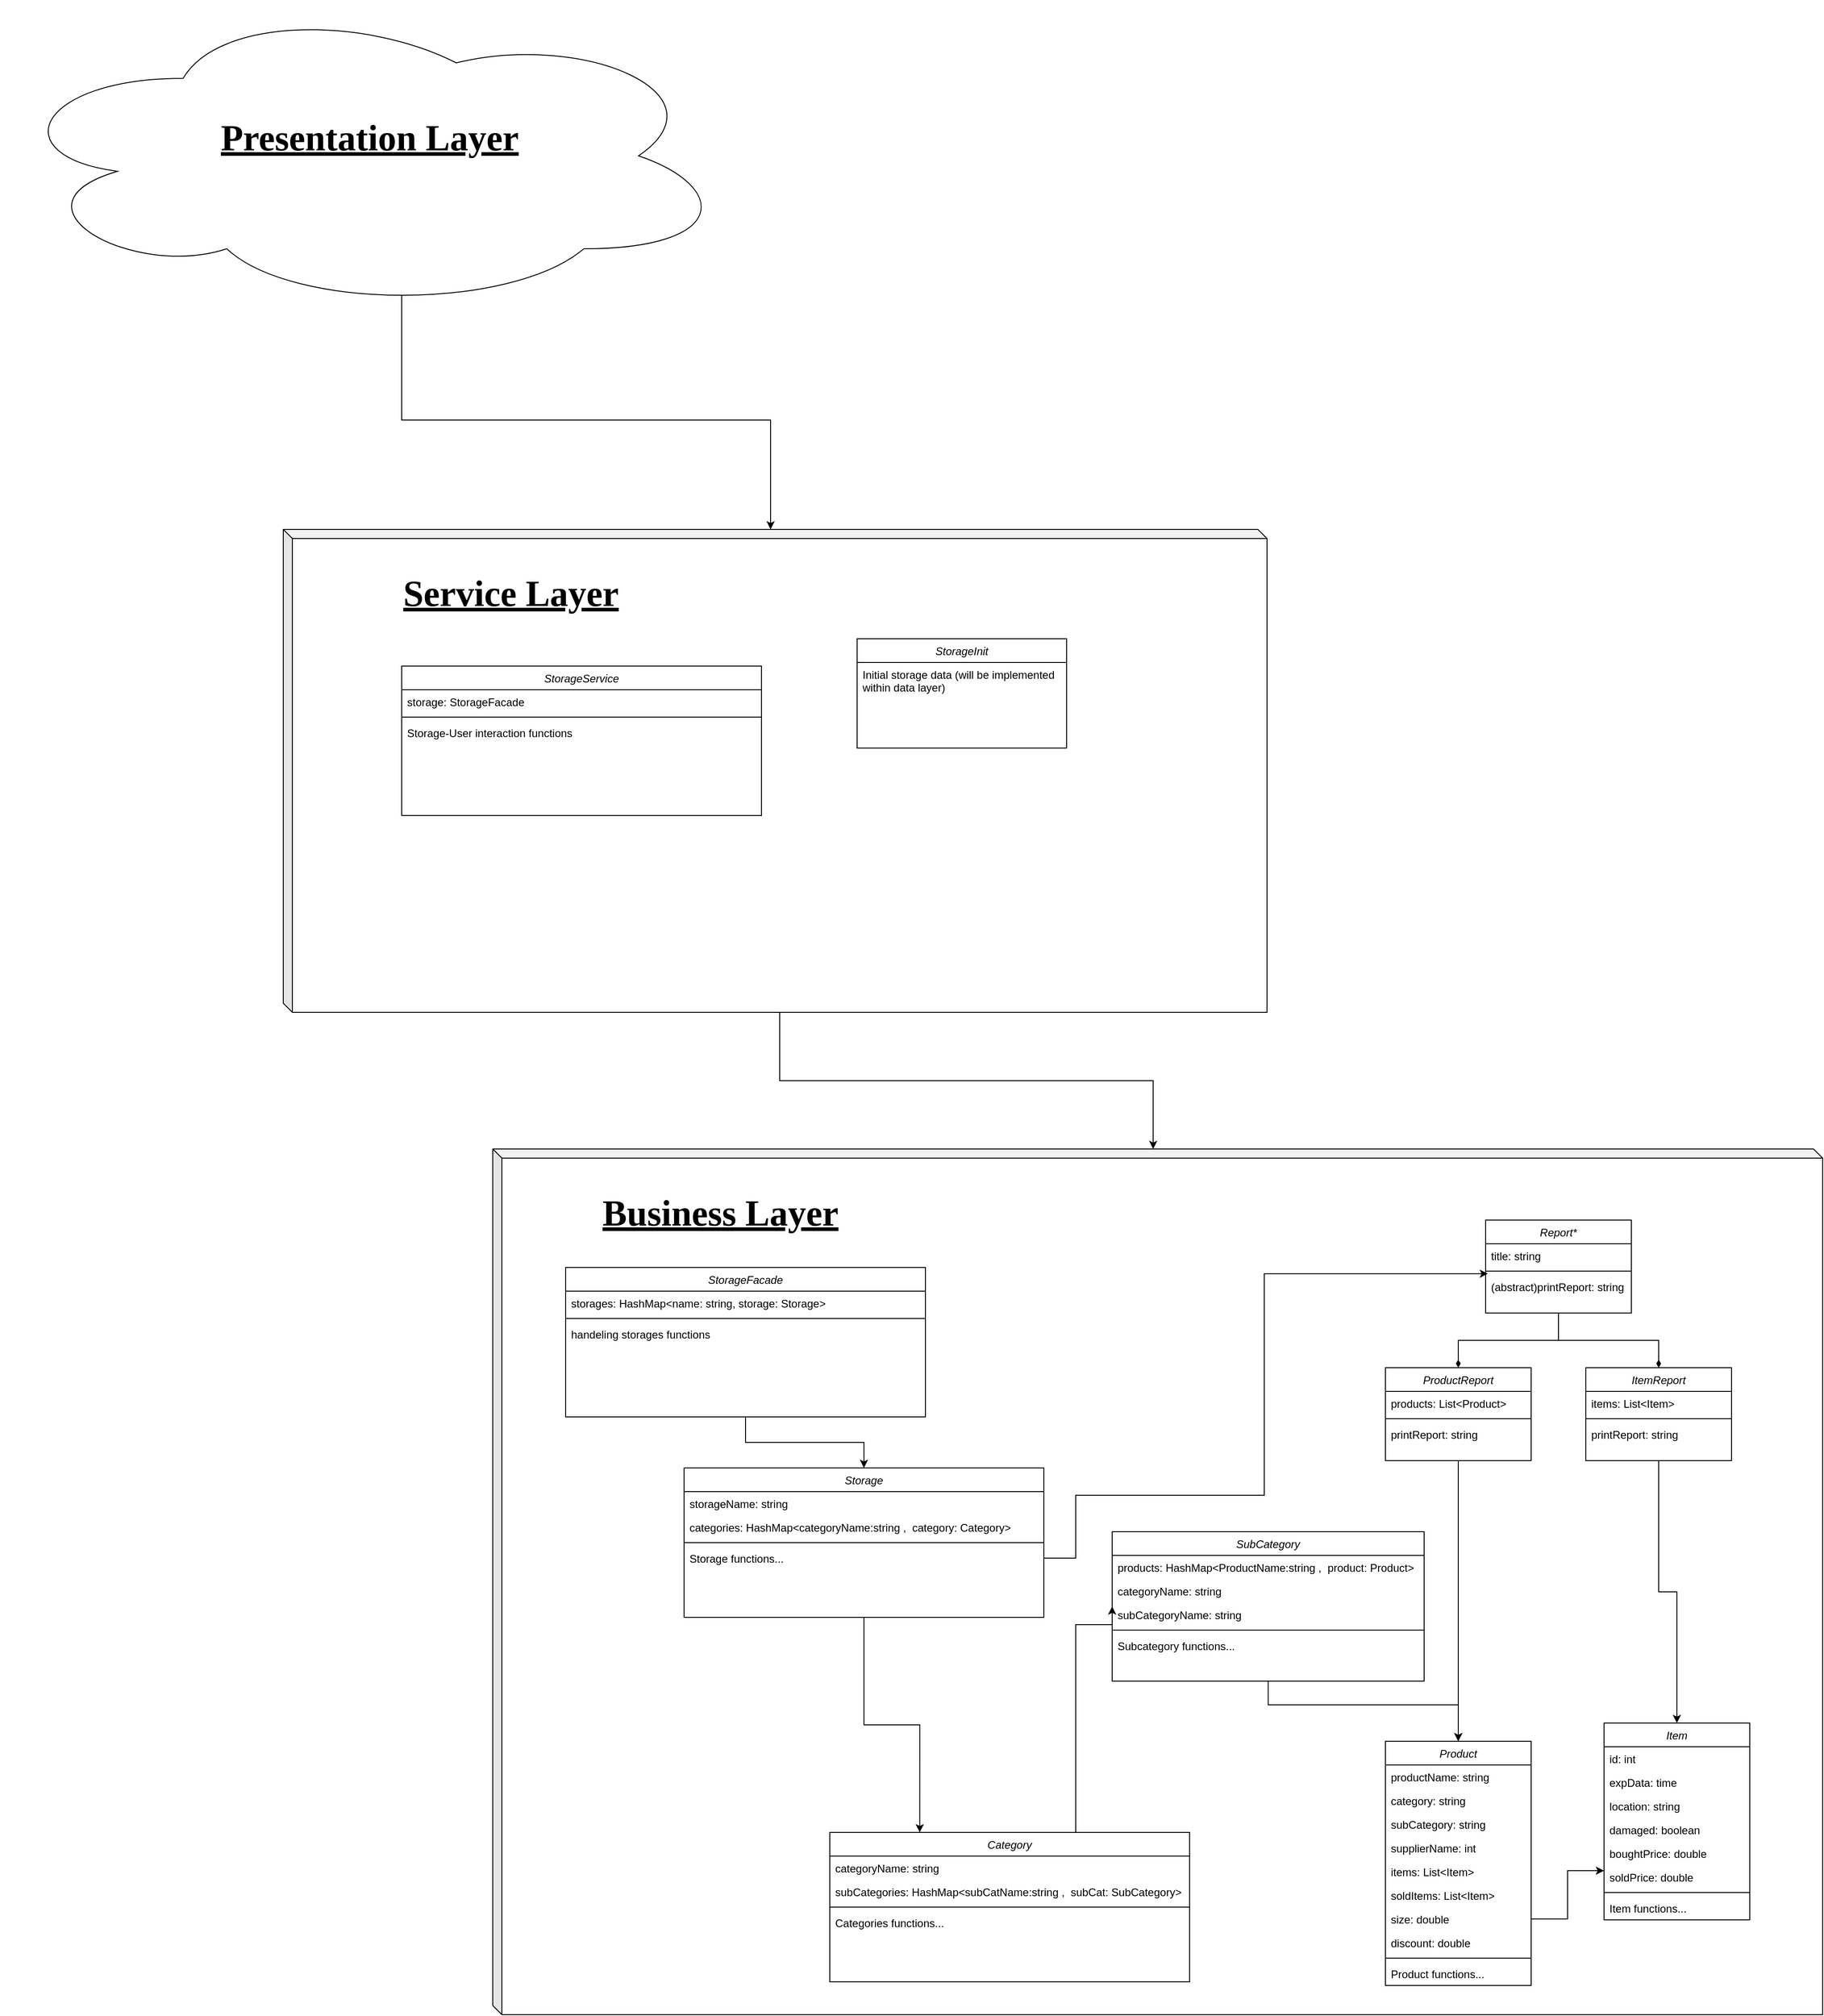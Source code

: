 <mxfile version="24.4.3" type="device">
  <diagram id="C5RBs43oDa-KdzZeNtuy" name="Page-1">
    <mxGraphModel dx="1173" dy="506" grid="1" gridSize="10" guides="1" tooltips="1" connect="1" arrows="1" fold="1" page="1" pageScale="1" pageWidth="3300" pageHeight="4681" math="0" shadow="0">
      <root>
        <mxCell id="WIyWlLk6GJQsqaUBKTNV-0" />
        <mxCell id="WIyWlLk6GJQsqaUBKTNV-1" parent="WIyWlLk6GJQsqaUBKTNV-0" />
        <mxCell id="gx_fRitQp8oqiLDrhO29-1" value="" style="shape=cube;whiteSpace=wrap;html=1;boundedLbl=1;backgroundOutline=1;darkOpacity=0.05;darkOpacity2=0.1;size=10;" parent="WIyWlLk6GJQsqaUBKTNV-1" vertex="1">
          <mxGeometry x="730" y="1440" width="1460" height="950" as="geometry" />
        </mxCell>
        <mxCell id="gx_fRitQp8oqiLDrhO29-2" value="&lt;h1&gt;&lt;font face=&quot;Verdana&quot; size=&quot;1&quot; style=&quot;&quot;&gt;&lt;u style=&quot;font-size: 40px;&quot;&gt;Business Layer&lt;/u&gt;&lt;/font&gt;&lt;/h1&gt;" style="text;html=1;align=center;verticalAlign=middle;whiteSpace=wrap;rounded=0;" parent="WIyWlLk6GJQsqaUBKTNV-1" vertex="1">
          <mxGeometry x="790" y="1490" width="380" height="40" as="geometry" />
        </mxCell>
        <mxCell id="gx_fRitQp8oqiLDrhO29-7" value="Product" style="swimlane;fontStyle=2;align=center;verticalAlign=top;childLayout=stackLayout;horizontal=1;startSize=26;horizontalStack=0;resizeParent=1;resizeLast=0;collapsible=1;marginBottom=0;rounded=0;shadow=0;strokeWidth=1;" parent="WIyWlLk6GJQsqaUBKTNV-1" vertex="1">
          <mxGeometry x="1710" y="2090" width="160" height="268" as="geometry">
            <mxRectangle x="230" y="140" width="160" height="26" as="alternateBounds" />
          </mxGeometry>
        </mxCell>
        <mxCell id="gx_fRitQp8oqiLDrhO29-8" value="productName: string" style="text;align=left;verticalAlign=top;spacingLeft=4;spacingRight=4;overflow=hidden;rotatable=0;points=[[0,0.5],[1,0.5]];portConstraint=eastwest;" parent="gx_fRitQp8oqiLDrhO29-7" vertex="1">
          <mxGeometry y="26" width="160" height="26" as="geometry" />
        </mxCell>
        <mxCell id="gx_fRitQp8oqiLDrhO29-45" value="category: string" style="text;align=left;verticalAlign=top;spacingLeft=4;spacingRight=4;overflow=hidden;rotatable=0;points=[[0,0.5],[1,0.5]];portConstraint=eastwest;" parent="gx_fRitQp8oqiLDrhO29-7" vertex="1">
          <mxGeometry y="52" width="160" height="26" as="geometry" />
        </mxCell>
        <mxCell id="gx_fRitQp8oqiLDrhO29-46" value="subCategory: string" style="text;align=left;verticalAlign=top;spacingLeft=4;spacingRight=4;overflow=hidden;rotatable=0;points=[[0,0.5],[1,0.5]];portConstraint=eastwest;" parent="gx_fRitQp8oqiLDrhO29-7" vertex="1">
          <mxGeometry y="78" width="160" height="26" as="geometry" />
        </mxCell>
        <mxCell id="gx_fRitQp8oqiLDrhO29-10" value="supplierName: int&#xa;" style="text;align=left;verticalAlign=top;spacingLeft=4;spacingRight=4;overflow=hidden;rotatable=0;points=[[0,0.5],[1,0.5]];portConstraint=eastwest;rounded=0;shadow=0;html=0;" parent="gx_fRitQp8oqiLDrhO29-7" vertex="1">
          <mxGeometry y="104" width="160" height="26" as="geometry" />
        </mxCell>
        <mxCell id="gx_fRitQp8oqiLDrhO29-13" value="items: List&lt;Item&gt;" style="text;align=left;verticalAlign=top;spacingLeft=4;spacingRight=4;overflow=hidden;rotatable=0;points=[[0,0.5],[1,0.5]];portConstraint=eastwest;rounded=0;shadow=0;html=0;" parent="gx_fRitQp8oqiLDrhO29-7" vertex="1">
          <mxGeometry y="130" width="160" height="26" as="geometry" />
        </mxCell>
        <mxCell id="gx_fRitQp8oqiLDrhO29-129" value="soldItems: List&lt;Item&gt;" style="text;align=left;verticalAlign=top;spacingLeft=4;spacingRight=4;overflow=hidden;rotatable=0;points=[[0,0.5],[1,0.5]];portConstraint=eastwest;rounded=0;shadow=0;html=0;" parent="gx_fRitQp8oqiLDrhO29-7" vertex="1">
          <mxGeometry y="156" width="160" height="26" as="geometry" />
        </mxCell>
        <mxCell id="gx_fRitQp8oqiLDrhO29-41" value="size: double" style="text;align=left;verticalAlign=top;spacingLeft=4;spacingRight=4;overflow=hidden;rotatable=0;points=[[0,0.5],[1,0.5]];portConstraint=eastwest;rounded=0;shadow=0;html=0;" parent="gx_fRitQp8oqiLDrhO29-7" vertex="1">
          <mxGeometry y="182" width="160" height="26" as="geometry" />
        </mxCell>
        <mxCell id="gx_fRitQp8oqiLDrhO29-52" value="discount: double" style="text;align=left;verticalAlign=top;spacingLeft=4;spacingRight=4;overflow=hidden;rotatable=0;points=[[0,0.5],[1,0.5]];portConstraint=eastwest;rounded=0;shadow=0;html=0;" parent="gx_fRitQp8oqiLDrhO29-7" vertex="1">
          <mxGeometry y="208" width="160" height="26" as="geometry" />
        </mxCell>
        <mxCell id="gx_fRitQp8oqiLDrhO29-11" value="" style="line;html=1;strokeWidth=1;align=left;verticalAlign=middle;spacingTop=-1;spacingLeft=3;spacingRight=3;rotatable=0;labelPosition=right;points=[];portConstraint=eastwest;" parent="gx_fRitQp8oqiLDrhO29-7" vertex="1">
          <mxGeometry y="234" width="160" height="8" as="geometry" />
        </mxCell>
        <mxCell id="gx_fRitQp8oqiLDrhO29-116" value="Product functions..." style="text;align=left;verticalAlign=top;spacingLeft=4;spacingRight=4;overflow=hidden;rotatable=0;points=[[0,0.5],[1,0.5]];portConstraint=eastwest;rounded=0;shadow=0;html=0;" parent="gx_fRitQp8oqiLDrhO29-7" vertex="1">
          <mxGeometry y="242" width="160" height="26" as="geometry" />
        </mxCell>
        <mxCell id="gx_fRitQp8oqiLDrhO29-66" style="edgeStyle=orthogonalEdgeStyle;rounded=0;orthogonalLoop=1;jettySize=auto;html=1;exitX=0.75;exitY=0;exitDx=0;exitDy=0;entryX=0;entryY=0.5;entryDx=0;entryDy=0;" parent="WIyWlLk6GJQsqaUBKTNV-1" source="gx_fRitQp8oqiLDrhO29-17" target="gx_fRitQp8oqiLDrhO29-29" edge="1">
          <mxGeometry relative="1" as="geometry">
            <Array as="points">
              <mxPoint x="1370" y="2190" />
              <mxPoint x="1370" y="1962" />
            </Array>
          </mxGeometry>
        </mxCell>
        <mxCell id="gx_fRitQp8oqiLDrhO29-17" value="Category" style="swimlane;fontStyle=2;align=center;verticalAlign=top;childLayout=stackLayout;horizontal=1;startSize=26;horizontalStack=0;resizeParent=1;resizeLast=0;collapsible=1;marginBottom=0;rounded=0;shadow=0;strokeWidth=1;" parent="WIyWlLk6GJQsqaUBKTNV-1" vertex="1">
          <mxGeometry x="1100" y="2190" width="395" height="164" as="geometry">
            <mxRectangle x="230" y="140" width="160" height="26" as="alternateBounds" />
          </mxGeometry>
        </mxCell>
        <mxCell id="gx_fRitQp8oqiLDrhO29-126" value="categoryName: string" style="text;align=left;verticalAlign=top;spacingLeft=4;spacingRight=4;overflow=hidden;rotatable=0;points=[[0,0.5],[1,0.5]];portConstraint=eastwest;rounded=0;shadow=0;html=0;" parent="gx_fRitQp8oqiLDrhO29-17" vertex="1">
          <mxGeometry y="26" width="395" height="26" as="geometry" />
        </mxCell>
        <mxCell id="gx_fRitQp8oqiLDrhO29-20" value="subCategories: HashMap&lt;subCatName:string ,  subCat: SubCategory&gt;" style="text;align=left;verticalAlign=top;spacingLeft=4;spacingRight=4;overflow=hidden;rotatable=0;points=[[0,0.5],[1,0.5]];portConstraint=eastwest;rounded=0;shadow=0;html=0;" parent="gx_fRitQp8oqiLDrhO29-17" vertex="1">
          <mxGeometry y="52" width="395" height="26" as="geometry" />
        </mxCell>
        <mxCell id="gx_fRitQp8oqiLDrhO29-21" value="" style="line;html=1;strokeWidth=1;align=left;verticalAlign=middle;spacingTop=-1;spacingLeft=3;spacingRight=3;rotatable=0;labelPosition=right;points=[];portConstraint=eastwest;" parent="gx_fRitQp8oqiLDrhO29-17" vertex="1">
          <mxGeometry y="78" width="395" height="8" as="geometry" />
        </mxCell>
        <mxCell id="gx_fRitQp8oqiLDrhO29-115" value="Categories functions..." style="text;align=left;verticalAlign=top;spacingLeft=4;spacingRight=4;overflow=hidden;rotatable=0;points=[[0,0.5],[1,0.5]];portConstraint=eastwest;rounded=0;shadow=0;html=0;" parent="gx_fRitQp8oqiLDrhO29-17" vertex="1">
          <mxGeometry y="86" width="395" height="26" as="geometry" />
        </mxCell>
        <mxCell id="gx_fRitQp8oqiLDrhO29-23" value="Item" style="swimlane;fontStyle=2;align=center;verticalAlign=top;childLayout=stackLayout;horizontal=1;startSize=26;horizontalStack=0;resizeParent=1;resizeLast=0;collapsible=1;marginBottom=0;rounded=0;shadow=0;strokeWidth=1;" parent="WIyWlLk6GJQsqaUBKTNV-1" vertex="1">
          <mxGeometry x="1950" y="2070" width="160" height="216" as="geometry">
            <mxRectangle x="230" y="140" width="160" height="26" as="alternateBounds" />
          </mxGeometry>
        </mxCell>
        <mxCell id="gx_fRitQp8oqiLDrhO29-47" value="id: int" style="text;align=left;verticalAlign=top;spacingLeft=4;spacingRight=4;overflow=hidden;rotatable=0;points=[[0,0.5],[1,0.5]];portConstraint=eastwest;rounded=0;shadow=0;html=0;" parent="gx_fRitQp8oqiLDrhO29-23" vertex="1">
          <mxGeometry y="26" width="160" height="26" as="geometry" />
        </mxCell>
        <mxCell id="gx_fRitQp8oqiLDrhO29-24" value="expData: time" style="text;align=left;verticalAlign=top;spacingLeft=4;spacingRight=4;overflow=hidden;rotatable=0;points=[[0,0.5],[1,0.5]];portConstraint=eastwest;" parent="gx_fRitQp8oqiLDrhO29-23" vertex="1">
          <mxGeometry y="52" width="160" height="26" as="geometry" />
        </mxCell>
        <mxCell id="gx_fRitQp8oqiLDrhO29-9" value="location: string" style="text;align=left;verticalAlign=top;spacingLeft=4;spacingRight=4;overflow=hidden;rotatable=0;points=[[0,0.5],[1,0.5]];portConstraint=eastwest;rounded=0;shadow=0;html=0;" parent="gx_fRitQp8oqiLDrhO29-23" vertex="1">
          <mxGeometry y="78" width="160" height="26" as="geometry" />
        </mxCell>
        <mxCell id="gx_fRitQp8oqiLDrhO29-49" value="damaged: boolean" style="text;align=left;verticalAlign=top;spacingLeft=4;spacingRight=4;overflow=hidden;rotatable=0;points=[[0,0.5],[1,0.5]];portConstraint=eastwest;rounded=0;shadow=0;html=0;" parent="gx_fRitQp8oqiLDrhO29-23" vertex="1">
          <mxGeometry y="104" width="160" height="26" as="geometry" />
        </mxCell>
        <mxCell id="gx_fRitQp8oqiLDrhO29-50" value="boughtPrice: double" style="text;align=left;verticalAlign=top;spacingLeft=4;spacingRight=4;overflow=hidden;rotatable=0;points=[[0,0.5],[1,0.5]];portConstraint=eastwest;rounded=0;shadow=0;html=0;" parent="gx_fRitQp8oqiLDrhO29-23" vertex="1">
          <mxGeometry y="130" width="160" height="26" as="geometry" />
        </mxCell>
        <mxCell id="gx_fRitQp8oqiLDrhO29-51" value="soldPrice: double" style="text;align=left;verticalAlign=top;spacingLeft=4;spacingRight=4;overflow=hidden;rotatable=0;points=[[0,0.5],[1,0.5]];portConstraint=eastwest;rounded=0;shadow=0;html=0;" parent="gx_fRitQp8oqiLDrhO29-23" vertex="1">
          <mxGeometry y="156" width="160" height="26" as="geometry" />
        </mxCell>
        <mxCell id="gx_fRitQp8oqiLDrhO29-27" value="" style="line;html=1;strokeWidth=1;align=left;verticalAlign=middle;spacingTop=-1;spacingLeft=3;spacingRight=3;rotatable=0;labelPosition=right;points=[];portConstraint=eastwest;" parent="gx_fRitQp8oqiLDrhO29-23" vertex="1">
          <mxGeometry y="182" width="160" height="8" as="geometry" />
        </mxCell>
        <mxCell id="gx_fRitQp8oqiLDrhO29-120" value="Item functions..." style="text;align=left;verticalAlign=top;spacingLeft=4;spacingRight=4;overflow=hidden;rotatable=0;points=[[0,0.5],[1,0.5]];portConstraint=eastwest;rounded=0;shadow=0;html=0;" parent="gx_fRitQp8oqiLDrhO29-23" vertex="1">
          <mxGeometry y="190" width="160" height="26" as="geometry" />
        </mxCell>
        <mxCell id="gx_fRitQp8oqiLDrhO29-64" style="edgeStyle=orthogonalEdgeStyle;rounded=0;orthogonalLoop=1;jettySize=auto;html=1;exitX=0.5;exitY=1;exitDx=0;exitDy=0;entryX=0.5;entryY=0;entryDx=0;entryDy=0;" parent="WIyWlLk6GJQsqaUBKTNV-1" source="gx_fRitQp8oqiLDrhO29-29" target="gx_fRitQp8oqiLDrhO29-7" edge="1">
          <mxGeometry relative="1" as="geometry">
            <Array as="points">
              <mxPoint x="1581" y="2050" />
              <mxPoint x="1790" y="2050" />
            </Array>
          </mxGeometry>
        </mxCell>
        <mxCell id="gx_fRitQp8oqiLDrhO29-29" value="SubCategory" style="swimlane;fontStyle=2;align=center;verticalAlign=top;childLayout=stackLayout;horizontal=1;startSize=26;horizontalStack=0;resizeParent=1;resizeLast=0;collapsible=1;marginBottom=0;rounded=0;shadow=0;strokeWidth=1;" parent="WIyWlLk6GJQsqaUBKTNV-1" vertex="1">
          <mxGeometry x="1410" y="1860" width="342.5" height="164" as="geometry">
            <mxRectangle x="230" y="140" width="160" height="26" as="alternateBounds" />
          </mxGeometry>
        </mxCell>
        <mxCell id="gx_fRitQp8oqiLDrhO29-30" value="products: HashMap&lt;ProductName:string ,  product: Product&gt;" style="text;align=left;verticalAlign=top;spacingLeft=4;spacingRight=4;overflow=hidden;rotatable=0;points=[[0,0.5],[1,0.5]];portConstraint=eastwest;rounded=0;shadow=0;html=0;" parent="gx_fRitQp8oqiLDrhO29-29" vertex="1">
          <mxGeometry y="26" width="342.5" height="26" as="geometry" />
        </mxCell>
        <mxCell id="gx_fRitQp8oqiLDrhO29-127" value="categoryName: string" style="text;align=left;verticalAlign=top;spacingLeft=4;spacingRight=4;overflow=hidden;rotatable=0;points=[[0,0.5],[1,0.5]];portConstraint=eastwest;rounded=0;shadow=0;html=0;" parent="gx_fRitQp8oqiLDrhO29-29" vertex="1">
          <mxGeometry y="52" width="342.5" height="26" as="geometry" />
        </mxCell>
        <mxCell id="gx_fRitQp8oqiLDrhO29-128" value="subCategoryName: string" style="text;align=left;verticalAlign=top;spacingLeft=4;spacingRight=4;overflow=hidden;rotatable=0;points=[[0,0.5],[1,0.5]];portConstraint=eastwest;rounded=0;shadow=0;html=0;" parent="gx_fRitQp8oqiLDrhO29-29" vertex="1">
          <mxGeometry y="78" width="342.5" height="26" as="geometry" />
        </mxCell>
        <mxCell id="gx_fRitQp8oqiLDrhO29-32" value="" style="line;html=1;strokeWidth=1;align=left;verticalAlign=middle;spacingTop=-1;spacingLeft=3;spacingRight=3;rotatable=0;labelPosition=right;points=[];portConstraint=eastwest;" parent="gx_fRitQp8oqiLDrhO29-29" vertex="1">
          <mxGeometry y="104" width="342.5" height="8" as="geometry" />
        </mxCell>
        <mxCell id="gx_fRitQp8oqiLDrhO29-121" value="Subcategory functions..." style="text;align=left;verticalAlign=top;spacingLeft=4;spacingRight=4;overflow=hidden;rotatable=0;points=[[0,0.5],[1,0.5]];portConstraint=eastwest;rounded=0;shadow=0;html=0;" parent="gx_fRitQp8oqiLDrhO29-29" vertex="1">
          <mxGeometry y="112" width="342.5" height="26" as="geometry" />
        </mxCell>
        <mxCell id="gx_fRitQp8oqiLDrhO29-44" style="edgeStyle=orthogonalEdgeStyle;rounded=0;orthogonalLoop=1;jettySize=auto;html=1;exitX=1;exitY=0.5;exitDx=0;exitDy=0;entryX=0;entryY=0.75;entryDx=0;entryDy=0;" parent="WIyWlLk6GJQsqaUBKTNV-1" source="gx_fRitQp8oqiLDrhO29-41" target="gx_fRitQp8oqiLDrhO29-23" edge="1">
          <mxGeometry relative="1" as="geometry" />
        </mxCell>
        <mxCell id="gx_fRitQp8oqiLDrhO29-67" style="edgeStyle=orthogonalEdgeStyle;rounded=0;orthogonalLoop=1;jettySize=auto;html=1;exitX=0.5;exitY=1;exitDx=0;exitDy=0;entryX=0.25;entryY=0;entryDx=0;entryDy=0;" parent="WIyWlLk6GJQsqaUBKTNV-1" source="gx_fRitQp8oqiLDrhO29-54" target="gx_fRitQp8oqiLDrhO29-17" edge="1">
          <mxGeometry relative="1" as="geometry" />
        </mxCell>
        <mxCell id="gx_fRitQp8oqiLDrhO29-54" value="Storage" style="swimlane;fontStyle=2;align=center;verticalAlign=top;childLayout=stackLayout;horizontal=1;startSize=26;horizontalStack=0;resizeParent=1;resizeLast=0;collapsible=1;marginBottom=0;rounded=0;shadow=0;strokeWidth=1;" parent="WIyWlLk6GJQsqaUBKTNV-1" vertex="1">
          <mxGeometry x="940" y="1790" width="395" height="164" as="geometry">
            <mxRectangle x="230" y="140" width="160" height="26" as="alternateBounds" />
          </mxGeometry>
        </mxCell>
        <mxCell id="gx_fRitQp8oqiLDrhO29-55" value="storageName: string" style="text;align=left;verticalAlign=top;spacingLeft=4;spacingRight=4;overflow=hidden;rotatable=0;points=[[0,0.5],[1,0.5]];portConstraint=eastwest;rounded=0;shadow=0;html=0;" parent="gx_fRitQp8oqiLDrhO29-54" vertex="1">
          <mxGeometry y="26" width="395" height="26" as="geometry" />
        </mxCell>
        <mxCell id="gx_fRitQp8oqiLDrhO29-58" value="categories: HashMap&lt;categoryName:string ,  category: Category&gt;" style="text;align=left;verticalAlign=top;spacingLeft=4;spacingRight=4;overflow=hidden;rotatable=0;points=[[0,0.5],[1,0.5]];portConstraint=eastwest;rounded=0;shadow=0;html=0;" parent="gx_fRitQp8oqiLDrhO29-54" vertex="1">
          <mxGeometry y="52" width="395" height="26" as="geometry" />
        </mxCell>
        <mxCell id="gx_fRitQp8oqiLDrhO29-56" value="" style="line;html=1;strokeWidth=1;align=left;verticalAlign=middle;spacingTop=-1;spacingLeft=3;spacingRight=3;rotatable=0;labelPosition=right;points=[];portConstraint=eastwest;" parent="gx_fRitQp8oqiLDrhO29-54" vertex="1">
          <mxGeometry y="78" width="395" height="8" as="geometry" />
        </mxCell>
        <mxCell id="gx_fRitQp8oqiLDrhO29-113" value="Storage functions..." style="text;align=left;verticalAlign=top;spacingLeft=4;spacingRight=4;overflow=hidden;rotatable=0;points=[[0,0.5],[1,0.5]];portConstraint=eastwest;rounded=0;shadow=0;html=0;" parent="gx_fRitQp8oqiLDrhO29-54" vertex="1">
          <mxGeometry y="86" width="395" height="26" as="geometry" />
        </mxCell>
        <mxCell id="gx_fRitQp8oqiLDrhO29-68" style="edgeStyle=orthogonalEdgeStyle;rounded=0;orthogonalLoop=1;jettySize=auto;html=1;exitX=0.5;exitY=1;exitDx=0;exitDy=0;entryX=0.5;entryY=0;entryDx=0;entryDy=0;" parent="WIyWlLk6GJQsqaUBKTNV-1" source="gx_fRitQp8oqiLDrhO29-60" target="gx_fRitQp8oqiLDrhO29-54" edge="1">
          <mxGeometry relative="1" as="geometry" />
        </mxCell>
        <mxCell id="gx_fRitQp8oqiLDrhO29-60" value="StorageFacade" style="swimlane;fontStyle=2;align=center;verticalAlign=top;childLayout=stackLayout;horizontal=1;startSize=26;horizontalStack=0;resizeParent=1;resizeLast=0;collapsible=1;marginBottom=0;rounded=0;shadow=0;strokeWidth=1;" parent="WIyWlLk6GJQsqaUBKTNV-1" vertex="1">
          <mxGeometry x="810" y="1570" width="395" height="164" as="geometry">
            <mxRectangle x="230" y="140" width="160" height="26" as="alternateBounds" />
          </mxGeometry>
        </mxCell>
        <mxCell id="gx_fRitQp8oqiLDrhO29-62" value="storages: HashMap&lt;name: string, storage: Storage&gt;" style="text;align=left;verticalAlign=top;spacingLeft=4;spacingRight=4;overflow=hidden;rotatable=0;points=[[0,0.5],[1,0.5]];portConstraint=eastwest;rounded=0;shadow=0;html=0;" parent="gx_fRitQp8oqiLDrhO29-60" vertex="1">
          <mxGeometry y="26" width="395" height="26" as="geometry" />
        </mxCell>
        <mxCell id="gx_fRitQp8oqiLDrhO29-63" value="" style="line;html=1;strokeWidth=1;align=left;verticalAlign=middle;spacingTop=-1;spacingLeft=3;spacingRight=3;rotatable=0;labelPosition=right;points=[];portConstraint=eastwest;" parent="gx_fRitQp8oqiLDrhO29-60" vertex="1">
          <mxGeometry y="52" width="395" height="8" as="geometry" />
        </mxCell>
        <mxCell id="gx_fRitQp8oqiLDrhO29-114" value="handeling storages functions" style="text;align=left;verticalAlign=top;spacingLeft=4;spacingRight=4;overflow=hidden;rotatable=0;points=[[0,0.5],[1,0.5]];portConstraint=eastwest;rounded=0;shadow=0;html=0;" parent="gx_fRitQp8oqiLDrhO29-60" vertex="1">
          <mxGeometry y="60" width="395" height="26" as="geometry" />
        </mxCell>
        <mxCell id="gx_fRitQp8oqiLDrhO29-69" value="" style="shape=cube;whiteSpace=wrap;html=1;boundedLbl=1;backgroundOutline=1;darkOpacity=0.05;darkOpacity2=0.1;size=10;" parent="WIyWlLk6GJQsqaUBKTNV-1" vertex="1">
          <mxGeometry x="500" y="760" width="1080" height="530" as="geometry" />
        </mxCell>
        <mxCell id="gx_fRitQp8oqiLDrhO29-70" value="&lt;h1&gt;&lt;font face=&quot;Verdana&quot; size=&quot;1&quot; style=&quot;&quot;&gt;&lt;u style=&quot;font-size: 40px;&quot;&gt;Service Layer&lt;/u&gt;&lt;/font&gt;&lt;/h1&gt;" style="text;html=1;align=center;verticalAlign=middle;whiteSpace=wrap;rounded=0;" parent="WIyWlLk6GJQsqaUBKTNV-1" vertex="1">
          <mxGeometry x="560" y="810" width="380" height="40" as="geometry" />
        </mxCell>
        <mxCell id="gx_fRitQp8oqiLDrhO29-103" value="StorageService" style="swimlane;fontStyle=2;align=center;verticalAlign=top;childLayout=stackLayout;horizontal=1;startSize=26;horizontalStack=0;resizeParent=1;resizeLast=0;collapsible=1;marginBottom=0;rounded=0;shadow=0;strokeWidth=1;" parent="WIyWlLk6GJQsqaUBKTNV-1" vertex="1">
          <mxGeometry x="630" y="910" width="395" height="164" as="geometry">
            <mxRectangle x="230" y="140" width="160" height="26" as="alternateBounds" />
          </mxGeometry>
        </mxCell>
        <mxCell id="gx_fRitQp8oqiLDrhO29-104" value="storage: StorageFacade" style="text;align=left;verticalAlign=top;spacingLeft=4;spacingRight=4;overflow=hidden;rotatable=0;points=[[0,0.5],[1,0.5]];portConstraint=eastwest;rounded=0;shadow=0;html=0;" parent="gx_fRitQp8oqiLDrhO29-103" vertex="1">
          <mxGeometry y="26" width="395" height="26" as="geometry" />
        </mxCell>
        <mxCell id="gx_fRitQp8oqiLDrhO29-106" value="" style="line;html=1;strokeWidth=1;align=left;verticalAlign=middle;spacingTop=-1;spacingLeft=3;spacingRight=3;rotatable=0;labelPosition=right;points=[];portConstraint=eastwest;" parent="gx_fRitQp8oqiLDrhO29-103" vertex="1">
          <mxGeometry y="52" width="395" height="8" as="geometry" />
        </mxCell>
        <mxCell id="gx_fRitQp8oqiLDrhO29-111" value="Storage-User interaction functions" style="text;align=left;verticalAlign=top;spacingLeft=4;spacingRight=4;overflow=hidden;rotatable=0;points=[[0,0.5],[1,0.5]];portConstraint=eastwest;rounded=0;shadow=0;html=0;" parent="gx_fRitQp8oqiLDrhO29-103" vertex="1">
          <mxGeometry y="60" width="395" height="26" as="geometry" />
        </mxCell>
        <mxCell id="gx_fRitQp8oqiLDrhO29-107" value="" style="ellipse;shape=cloud;whiteSpace=wrap;html=1;" parent="WIyWlLk6GJQsqaUBKTNV-1" vertex="1">
          <mxGeometry x="190" y="180" width="800" height="340" as="geometry" />
        </mxCell>
        <mxCell id="gx_fRitQp8oqiLDrhO29-108" value="&lt;h1&gt;&lt;font face=&quot;Verdana&quot; size=&quot;1&quot; style=&quot;&quot;&gt;&lt;u style=&quot;font-size: 40px;&quot;&gt;Presentation Layer&lt;/u&gt;&lt;/font&gt;&lt;/h1&gt;" style="text;html=1;align=center;verticalAlign=middle;whiteSpace=wrap;rounded=0;" parent="WIyWlLk6GJQsqaUBKTNV-1" vertex="1">
          <mxGeometry x="350" y="310" width="490" height="40" as="geometry" />
        </mxCell>
        <mxCell id="gx_fRitQp8oqiLDrhO29-109" style="edgeStyle=orthogonalEdgeStyle;rounded=0;orthogonalLoop=1;jettySize=auto;html=1;exitX=0.55;exitY=0.95;exitDx=0;exitDy=0;exitPerimeter=0;entryX=0;entryY=0;entryDx=535;entryDy=0;entryPerimeter=0;" parent="WIyWlLk6GJQsqaUBKTNV-1" source="gx_fRitQp8oqiLDrhO29-107" target="gx_fRitQp8oqiLDrhO29-69" edge="1">
          <mxGeometry relative="1" as="geometry" />
        </mxCell>
        <mxCell id="gx_fRitQp8oqiLDrhO29-110" style="edgeStyle=orthogonalEdgeStyle;rounded=0;orthogonalLoop=1;jettySize=auto;html=1;exitX=0;exitY=0;exitDx=545;exitDy=530;exitPerimeter=0;entryX=0;entryY=0;entryDx=725;entryDy=0;entryPerimeter=0;" parent="WIyWlLk6GJQsqaUBKTNV-1" source="gx_fRitQp8oqiLDrhO29-69" target="gx_fRitQp8oqiLDrhO29-1" edge="1">
          <mxGeometry relative="1" as="geometry" />
        </mxCell>
        <mxCell id="gx_fRitQp8oqiLDrhO29-122" value="StorageInit" style="swimlane;fontStyle=2;align=center;verticalAlign=top;childLayout=stackLayout;horizontal=1;startSize=26;horizontalStack=0;resizeParent=1;resizeLast=0;collapsible=1;marginBottom=0;rounded=0;shadow=0;strokeWidth=1;" parent="WIyWlLk6GJQsqaUBKTNV-1" vertex="1">
          <mxGeometry x="1130" y="880" width="230" height="120" as="geometry">
            <mxRectangle x="230" y="140" width="160" height="26" as="alternateBounds" />
          </mxGeometry>
        </mxCell>
        <mxCell id="gx_fRitQp8oqiLDrhO29-123" value="Initial storage data (will be implemented&#xa;within data layer)" style="text;align=left;verticalAlign=top;spacingLeft=4;spacingRight=4;overflow=hidden;rotatable=0;points=[[0,0.5],[1,0.5]];portConstraint=eastwest;rounded=0;shadow=0;html=0;" parent="gx_fRitQp8oqiLDrhO29-122" vertex="1">
          <mxGeometry y="26" width="230" height="44" as="geometry" />
        </mxCell>
        <mxCell id="gx_fRitQp8oqiLDrhO29-147" style="edgeStyle=orthogonalEdgeStyle;rounded=0;orthogonalLoop=1;jettySize=auto;html=1;exitX=0.5;exitY=1;exitDx=0;exitDy=0;entryX=0.5;entryY=0;entryDx=0;entryDy=0;endArrow=diamondThin;endFill=1;" parent="WIyWlLk6GJQsqaUBKTNV-1" source="gx_fRitQp8oqiLDrhO29-130" target="gx_fRitQp8oqiLDrhO29-139" edge="1">
          <mxGeometry relative="1" as="geometry" />
        </mxCell>
        <mxCell id="gx_fRitQp8oqiLDrhO29-148" style="edgeStyle=orthogonalEdgeStyle;rounded=0;orthogonalLoop=1;jettySize=auto;html=1;exitX=0.5;exitY=1;exitDx=0;exitDy=0;entryX=0.5;entryY=0;entryDx=0;entryDy=0;endArrow=diamondThin;endFill=1;" parent="WIyWlLk6GJQsqaUBKTNV-1" source="gx_fRitQp8oqiLDrhO29-130" target="gx_fRitQp8oqiLDrhO29-143" edge="1">
          <mxGeometry relative="1" as="geometry" />
        </mxCell>
        <mxCell id="gx_fRitQp8oqiLDrhO29-130" value="Report*" style="swimlane;fontStyle=2;align=center;verticalAlign=top;childLayout=stackLayout;horizontal=1;startSize=26;horizontalStack=0;resizeParent=1;resizeLast=0;collapsible=1;marginBottom=0;rounded=0;shadow=0;strokeWidth=1;" parent="WIyWlLk6GJQsqaUBKTNV-1" vertex="1">
          <mxGeometry x="1820" y="1518" width="160" height="102" as="geometry">
            <mxRectangle x="230" y="140" width="160" height="26" as="alternateBounds" />
          </mxGeometry>
        </mxCell>
        <mxCell id="gx_fRitQp8oqiLDrhO29-131" value="title: string" style="text;align=left;verticalAlign=top;spacingLeft=4;spacingRight=4;overflow=hidden;rotatable=0;points=[[0,0.5],[1,0.5]];portConstraint=eastwest;rounded=0;shadow=0;html=0;" parent="gx_fRitQp8oqiLDrhO29-130" vertex="1">
          <mxGeometry y="26" width="160" height="26" as="geometry" />
        </mxCell>
        <mxCell id="gx_fRitQp8oqiLDrhO29-137" value="" style="line;html=1;strokeWidth=1;align=left;verticalAlign=middle;spacingTop=-1;spacingLeft=3;spacingRight=3;rotatable=0;labelPosition=right;points=[];portConstraint=eastwest;" parent="gx_fRitQp8oqiLDrhO29-130" vertex="1">
          <mxGeometry y="52" width="160" height="8" as="geometry" />
        </mxCell>
        <mxCell id="gx_fRitQp8oqiLDrhO29-138" value="(abstract)printReport: string" style="text;align=left;verticalAlign=top;spacingLeft=4;spacingRight=4;overflow=hidden;rotatable=0;points=[[0,0.5],[1,0.5]];portConstraint=eastwest;rounded=0;shadow=0;html=0;" parent="gx_fRitQp8oqiLDrhO29-130" vertex="1">
          <mxGeometry y="60" width="160" height="26" as="geometry" />
        </mxCell>
        <mxCell id="gx_fRitQp8oqiLDrhO29-149" style="edgeStyle=orthogonalEdgeStyle;rounded=0;orthogonalLoop=1;jettySize=auto;html=1;exitX=0.5;exitY=1;exitDx=0;exitDy=0;entryX=0.5;entryY=0;entryDx=0;entryDy=0;" parent="WIyWlLk6GJQsqaUBKTNV-1" source="gx_fRitQp8oqiLDrhO29-139" target="gx_fRitQp8oqiLDrhO29-7" edge="1">
          <mxGeometry relative="1" as="geometry" />
        </mxCell>
        <mxCell id="gx_fRitQp8oqiLDrhO29-139" value="ProductReport" style="swimlane;fontStyle=2;align=center;verticalAlign=top;childLayout=stackLayout;horizontal=1;startSize=26;horizontalStack=0;resizeParent=1;resizeLast=0;collapsible=1;marginBottom=0;rounded=0;shadow=0;strokeWidth=1;" parent="WIyWlLk6GJQsqaUBKTNV-1" vertex="1">
          <mxGeometry x="1710" y="1680" width="160" height="102" as="geometry">
            <mxRectangle x="230" y="140" width="160" height="26" as="alternateBounds" />
          </mxGeometry>
        </mxCell>
        <mxCell id="gx_fRitQp8oqiLDrhO29-140" value="products: List&lt;Product&gt;" style="text;align=left;verticalAlign=top;spacingLeft=4;spacingRight=4;overflow=hidden;rotatable=0;points=[[0,0.5],[1,0.5]];portConstraint=eastwest;rounded=0;shadow=0;html=0;" parent="gx_fRitQp8oqiLDrhO29-139" vertex="1">
          <mxGeometry y="26" width="160" height="26" as="geometry" />
        </mxCell>
        <mxCell id="gx_fRitQp8oqiLDrhO29-141" value="" style="line;html=1;strokeWidth=1;align=left;verticalAlign=middle;spacingTop=-1;spacingLeft=3;spacingRight=3;rotatable=0;labelPosition=right;points=[];portConstraint=eastwest;" parent="gx_fRitQp8oqiLDrhO29-139" vertex="1">
          <mxGeometry y="52" width="160" height="8" as="geometry" />
        </mxCell>
        <mxCell id="gx_fRitQp8oqiLDrhO29-142" value="printReport: string" style="text;align=left;verticalAlign=top;spacingLeft=4;spacingRight=4;overflow=hidden;rotatable=0;points=[[0,0.5],[1,0.5]];portConstraint=eastwest;rounded=0;shadow=0;html=0;" parent="gx_fRitQp8oqiLDrhO29-139" vertex="1">
          <mxGeometry y="60" width="160" height="26" as="geometry" />
        </mxCell>
        <mxCell id="gx_fRitQp8oqiLDrhO29-150" style="edgeStyle=orthogonalEdgeStyle;rounded=0;orthogonalLoop=1;jettySize=auto;html=1;exitX=0.5;exitY=1;exitDx=0;exitDy=0;entryX=0.5;entryY=0;entryDx=0;entryDy=0;" parent="WIyWlLk6GJQsqaUBKTNV-1" source="gx_fRitQp8oqiLDrhO29-143" target="gx_fRitQp8oqiLDrhO29-23" edge="1">
          <mxGeometry relative="1" as="geometry" />
        </mxCell>
        <mxCell id="gx_fRitQp8oqiLDrhO29-143" value="ItemReport" style="swimlane;fontStyle=2;align=center;verticalAlign=top;childLayout=stackLayout;horizontal=1;startSize=26;horizontalStack=0;resizeParent=1;resizeLast=0;collapsible=1;marginBottom=0;rounded=0;shadow=0;strokeWidth=1;" parent="WIyWlLk6GJQsqaUBKTNV-1" vertex="1">
          <mxGeometry x="1930" y="1680" width="160" height="102" as="geometry">
            <mxRectangle x="230" y="140" width="160" height="26" as="alternateBounds" />
          </mxGeometry>
        </mxCell>
        <mxCell id="gx_fRitQp8oqiLDrhO29-144" value="items: List&lt;Item&gt;" style="text;align=left;verticalAlign=top;spacingLeft=4;spacingRight=4;overflow=hidden;rotatable=0;points=[[0,0.5],[1,0.5]];portConstraint=eastwest;rounded=0;shadow=0;html=0;" parent="gx_fRitQp8oqiLDrhO29-143" vertex="1">
          <mxGeometry y="26" width="160" height="26" as="geometry" />
        </mxCell>
        <mxCell id="gx_fRitQp8oqiLDrhO29-145" value="" style="line;html=1;strokeWidth=1;align=left;verticalAlign=middle;spacingTop=-1;spacingLeft=3;spacingRight=3;rotatable=0;labelPosition=right;points=[];portConstraint=eastwest;" parent="gx_fRitQp8oqiLDrhO29-143" vertex="1">
          <mxGeometry y="52" width="160" height="8" as="geometry" />
        </mxCell>
        <mxCell id="gx_fRitQp8oqiLDrhO29-146" value="printReport: string" style="text;align=left;verticalAlign=top;spacingLeft=4;spacingRight=4;overflow=hidden;rotatable=0;points=[[0,0.5],[1,0.5]];portConstraint=eastwest;rounded=0;shadow=0;html=0;" parent="gx_fRitQp8oqiLDrhO29-143" vertex="1">
          <mxGeometry y="60" width="160" height="26" as="geometry" />
        </mxCell>
        <mxCell id="gx_fRitQp8oqiLDrhO29-151" style="edgeStyle=orthogonalEdgeStyle;rounded=0;orthogonalLoop=1;jettySize=auto;html=1;exitX=1;exitY=0.5;exitDx=0;exitDy=0;entryX=0.016;entryY=-0.044;entryDx=0;entryDy=0;entryPerimeter=0;" parent="WIyWlLk6GJQsqaUBKTNV-1" source="gx_fRitQp8oqiLDrhO29-113" target="gx_fRitQp8oqiLDrhO29-138" edge="1">
          <mxGeometry relative="1" as="geometry">
            <Array as="points">
              <mxPoint x="1370" y="1889" />
              <mxPoint x="1370" y="1820" />
              <mxPoint x="1577" y="1820" />
              <mxPoint x="1577" y="1577" />
            </Array>
          </mxGeometry>
        </mxCell>
      </root>
    </mxGraphModel>
  </diagram>
</mxfile>
